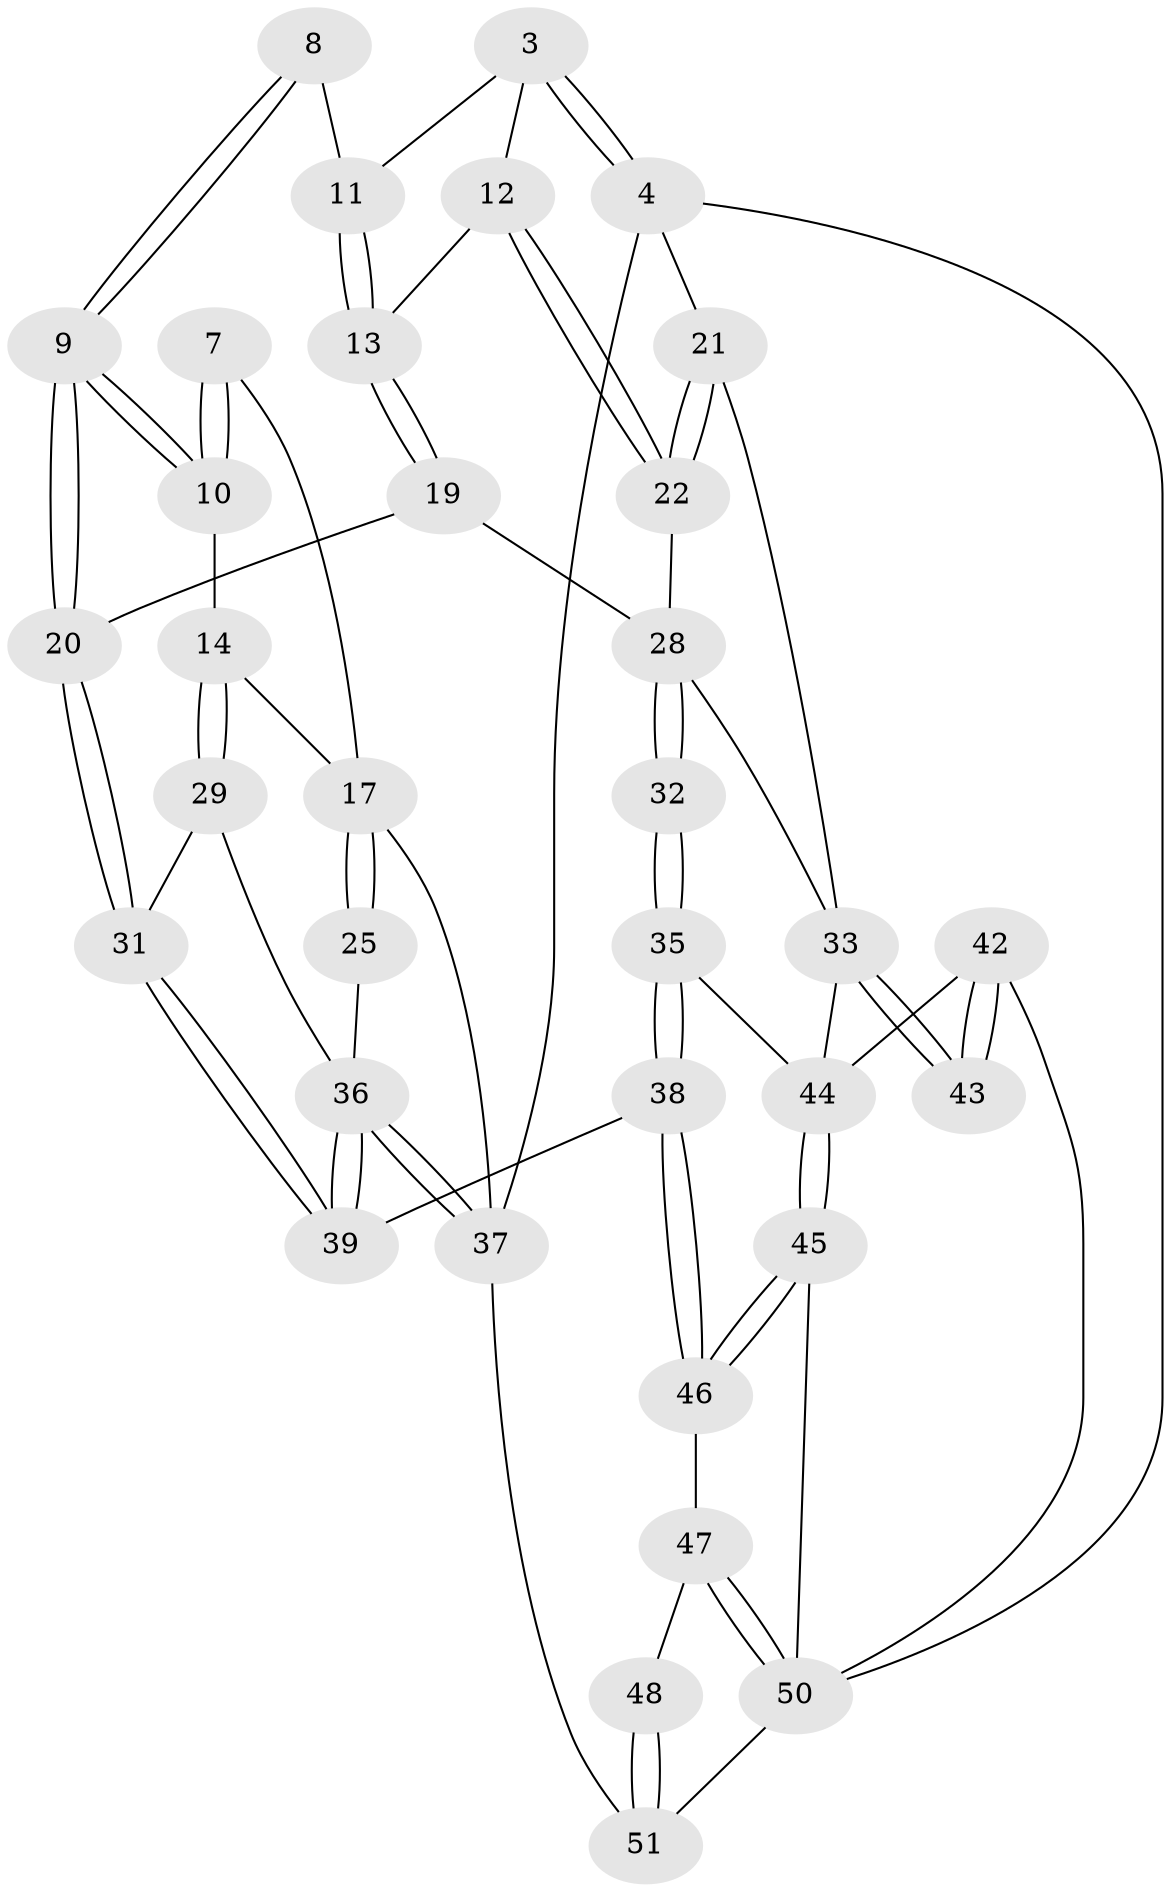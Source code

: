 // original degree distribution, {3: 0.0392156862745098, 4: 0.29411764705882354, 5: 0.43137254901960786, 6: 0.23529411764705882}
// Generated by graph-tools (version 1.1) at 2025/06/03/04/25 22:06:49]
// undirected, 35 vertices, 79 edges
graph export_dot {
graph [start="1"]
  node [color=gray90,style=filled];
  3 [pos="+1+0"];
  4 [pos="+1+0"];
  7 [pos="+0.3638472143592493+0"];
  8 [pos="+0.6172862593621479+0"];
  9 [pos="+0.5812037621660764+0.14238586524385452"];
  10 [pos="+0.3942699852242899+0.09820131321940107"];
  11 [pos="+0.7952979568918165+0.07467295909922791",super="+2+1"];
  12 [pos="+0.8503072003262907+0.08988147587516378"];
  13 [pos="+0.8111107115371624+0.09582134113991003"];
  14 [pos="+0.36685388285735454+0.12028584707911914"];
  17 [pos="+0.14333177755042492+0.15879813413517055",super="+16+15"];
  19 [pos="+0.7042012427446562+0.2010320387651359"];
  20 [pos="+0.5950139608878213+0.16834602152150213"];
  21 [pos="+1+0.06888634651483498"];
  22 [pos="+0.9117314236826818+0.13746117196706786"];
  25 [pos="+0.16157355401211987+0.227409353433554"];
  28 [pos="+0.9077229477279071+0.20208120203377816",super="+24"];
  29 [pos="+0.3760912496473157+0.24736620935560122"];
  31 [pos="+0.4948857094270508+0.3636679584313185"];
  32 [pos="+0.79084624652593+0.3416340893826963"];
  33 [pos="+0.8895277753436308+0.3965841256801068",super="+27"];
  35 [pos="+0.7924616903468541+0.3489922142794822"];
  36 [pos="+0.07129331619469613+0.4785167453717816",super="+30"];
  37 [pos="+0+0.572970877056103",super="+18"];
  38 [pos="+0.5783287373001925+0.5013744604267514"];
  39 [pos="+0.49389771061369664+0.3975010542620395"];
  42 [pos="+1+0.4924919788001216"];
  43 [pos="+1+0.44836056761994625"];
  44 [pos="+0.8046763317540149+0.5765184726642615",super="+34"];
  45 [pos="+0.7191609054304708+0.6887226591370313"];
  46 [pos="+0.5897948805914638+0.6322252828436133"];
  47 [pos="+0.5523424920551063+0.657981516953361"];
  48 [pos="+0.29846598112960837+0.7254121270923616"];
  50 [pos="+0.5349566440436162+1",super="+49"];
  51 [pos="+0.3988250470353918+1",super="+40"];
  3 -- 4;
  3 -- 4;
  3 -- 12;
  3 -- 11;
  4 -- 21;
  4 -- 37;
  4 -- 50;
  7 -- 10;
  7 -- 10;
  7 -- 17;
  8 -- 9;
  8 -- 9;
  8 -- 11 [weight=2];
  9 -- 10;
  9 -- 10;
  9 -- 20;
  9 -- 20;
  10 -- 14;
  11 -- 13;
  11 -- 13;
  12 -- 13;
  12 -- 22;
  12 -- 22;
  13 -- 19;
  13 -- 19;
  14 -- 29;
  14 -- 29;
  14 -- 17;
  17 -- 25 [weight=2];
  17 -- 25;
  17 -- 37 [weight=2];
  19 -- 20;
  19 -- 28;
  20 -- 31;
  20 -- 31;
  21 -- 22;
  21 -- 22;
  21 -- 33;
  22 -- 28;
  25 -- 36;
  28 -- 32 [weight=2];
  28 -- 32;
  28 -- 33;
  29 -- 31;
  29 -- 36;
  31 -- 39;
  31 -- 39;
  32 -- 35;
  32 -- 35;
  33 -- 43 [weight=2];
  33 -- 43;
  33 -- 44;
  35 -- 38;
  35 -- 38;
  35 -- 44;
  36 -- 37;
  36 -- 37;
  36 -- 39;
  36 -- 39;
  37 -- 51 [weight=2];
  38 -- 39;
  38 -- 46;
  38 -- 46;
  42 -- 43;
  42 -- 43;
  42 -- 44;
  42 -- 50;
  44 -- 45;
  44 -- 45;
  45 -- 46;
  45 -- 46;
  45 -- 50;
  46 -- 47;
  47 -- 48;
  47 -- 50;
  47 -- 50;
  48 -- 51 [weight=2];
  48 -- 51;
  50 -- 51 [weight=2];
}
